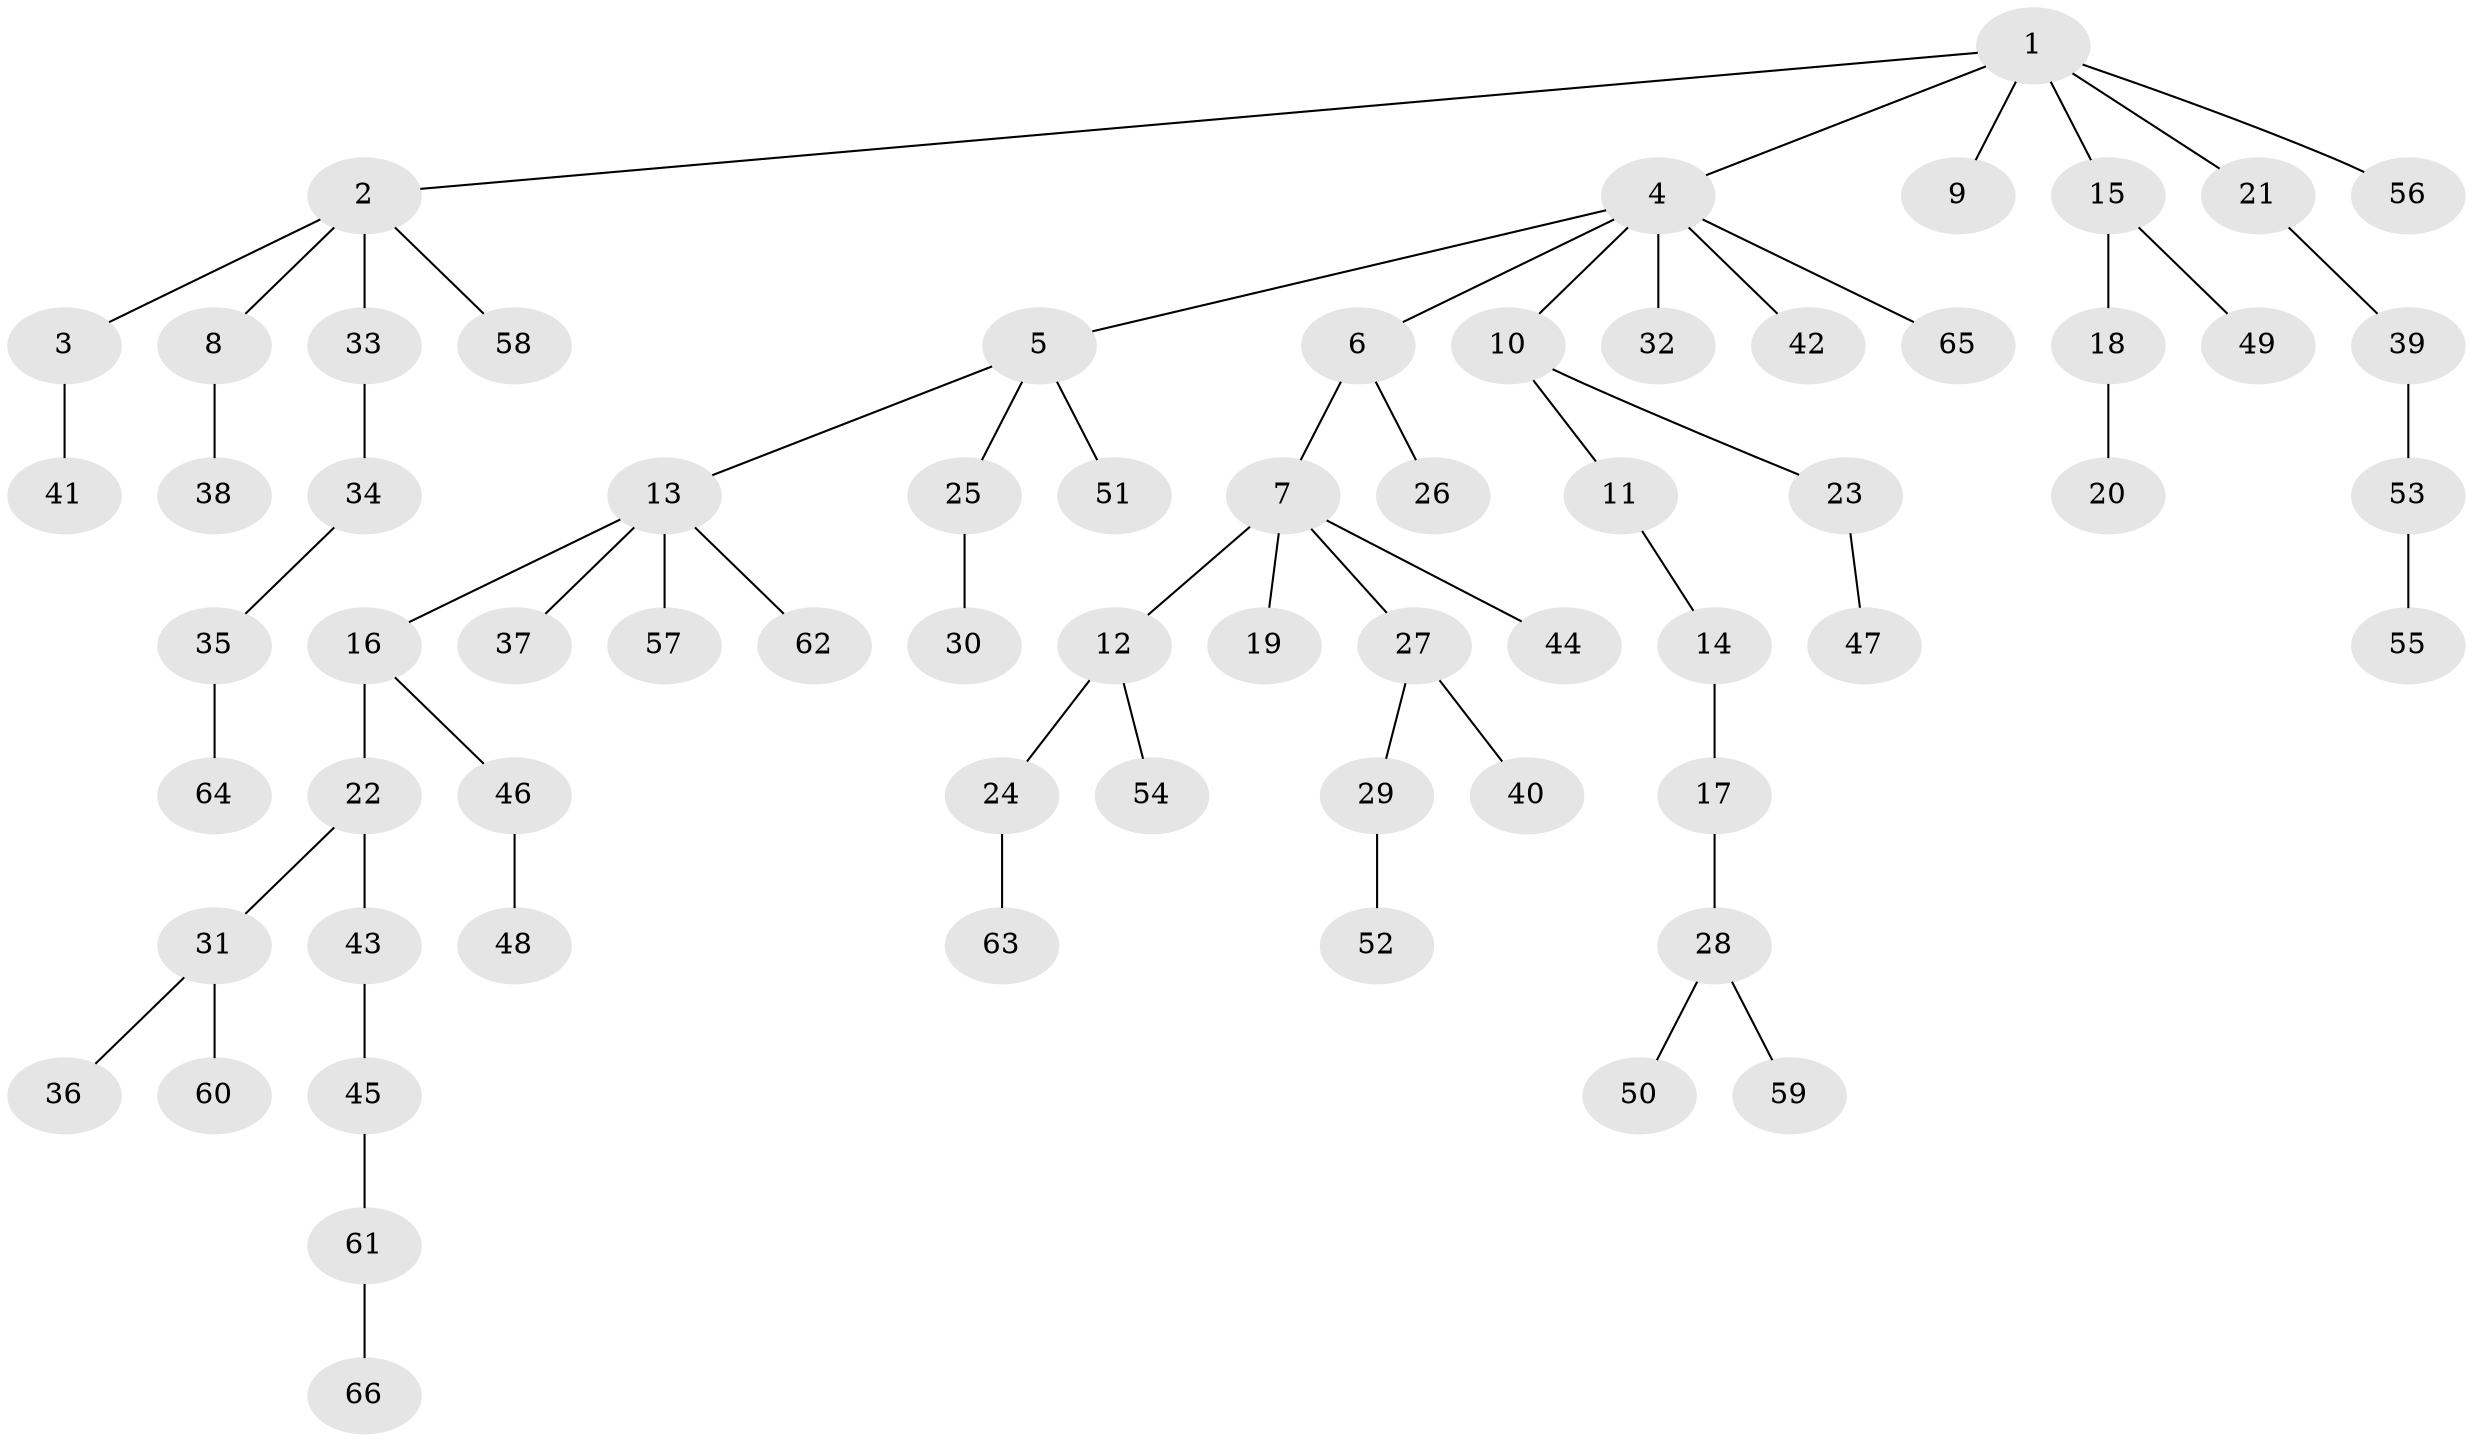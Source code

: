 // Generated by graph-tools (version 1.1) at 2025/02/03/09/25 03:02:20]
// undirected, 66 vertices, 65 edges
graph export_dot {
graph [start="1"]
  node [color=gray90,style=filled];
  1;
  2;
  3;
  4;
  5;
  6;
  7;
  8;
  9;
  10;
  11;
  12;
  13;
  14;
  15;
  16;
  17;
  18;
  19;
  20;
  21;
  22;
  23;
  24;
  25;
  26;
  27;
  28;
  29;
  30;
  31;
  32;
  33;
  34;
  35;
  36;
  37;
  38;
  39;
  40;
  41;
  42;
  43;
  44;
  45;
  46;
  47;
  48;
  49;
  50;
  51;
  52;
  53;
  54;
  55;
  56;
  57;
  58;
  59;
  60;
  61;
  62;
  63;
  64;
  65;
  66;
  1 -- 2;
  1 -- 4;
  1 -- 9;
  1 -- 15;
  1 -- 21;
  1 -- 56;
  2 -- 3;
  2 -- 8;
  2 -- 33;
  2 -- 58;
  3 -- 41;
  4 -- 5;
  4 -- 6;
  4 -- 10;
  4 -- 32;
  4 -- 42;
  4 -- 65;
  5 -- 13;
  5 -- 25;
  5 -- 51;
  6 -- 7;
  6 -- 26;
  7 -- 12;
  7 -- 19;
  7 -- 27;
  7 -- 44;
  8 -- 38;
  10 -- 11;
  10 -- 23;
  11 -- 14;
  12 -- 24;
  12 -- 54;
  13 -- 16;
  13 -- 37;
  13 -- 57;
  13 -- 62;
  14 -- 17;
  15 -- 18;
  15 -- 49;
  16 -- 22;
  16 -- 46;
  17 -- 28;
  18 -- 20;
  21 -- 39;
  22 -- 31;
  22 -- 43;
  23 -- 47;
  24 -- 63;
  25 -- 30;
  27 -- 29;
  27 -- 40;
  28 -- 50;
  28 -- 59;
  29 -- 52;
  31 -- 36;
  31 -- 60;
  33 -- 34;
  34 -- 35;
  35 -- 64;
  39 -- 53;
  43 -- 45;
  45 -- 61;
  46 -- 48;
  53 -- 55;
  61 -- 66;
}
